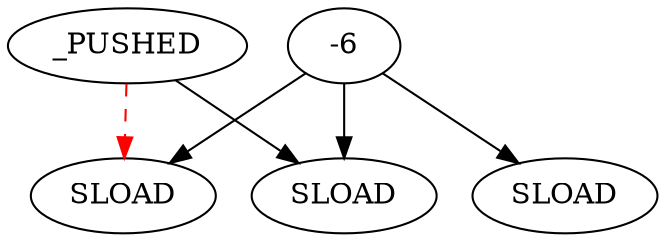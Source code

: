 // TEST
digraph {
	n2 [label=SLOAD shape=oval]
	n0 [label=_PUSHED shape=oval]
	n3 [label=SLOAD shape=oval]
	n1 [label=SLOAD shape=oval]
	n0 -> n2 [label="" color="" style=solid]
	-6 -> n2 [label="" color="" style=solid]
	-6 -> n3 [label="" color="" style=solid]
	n0 -> n1 [label="" color=red style=dashed]
	-6 -> n1 [label="" color="" style=solid]
}
